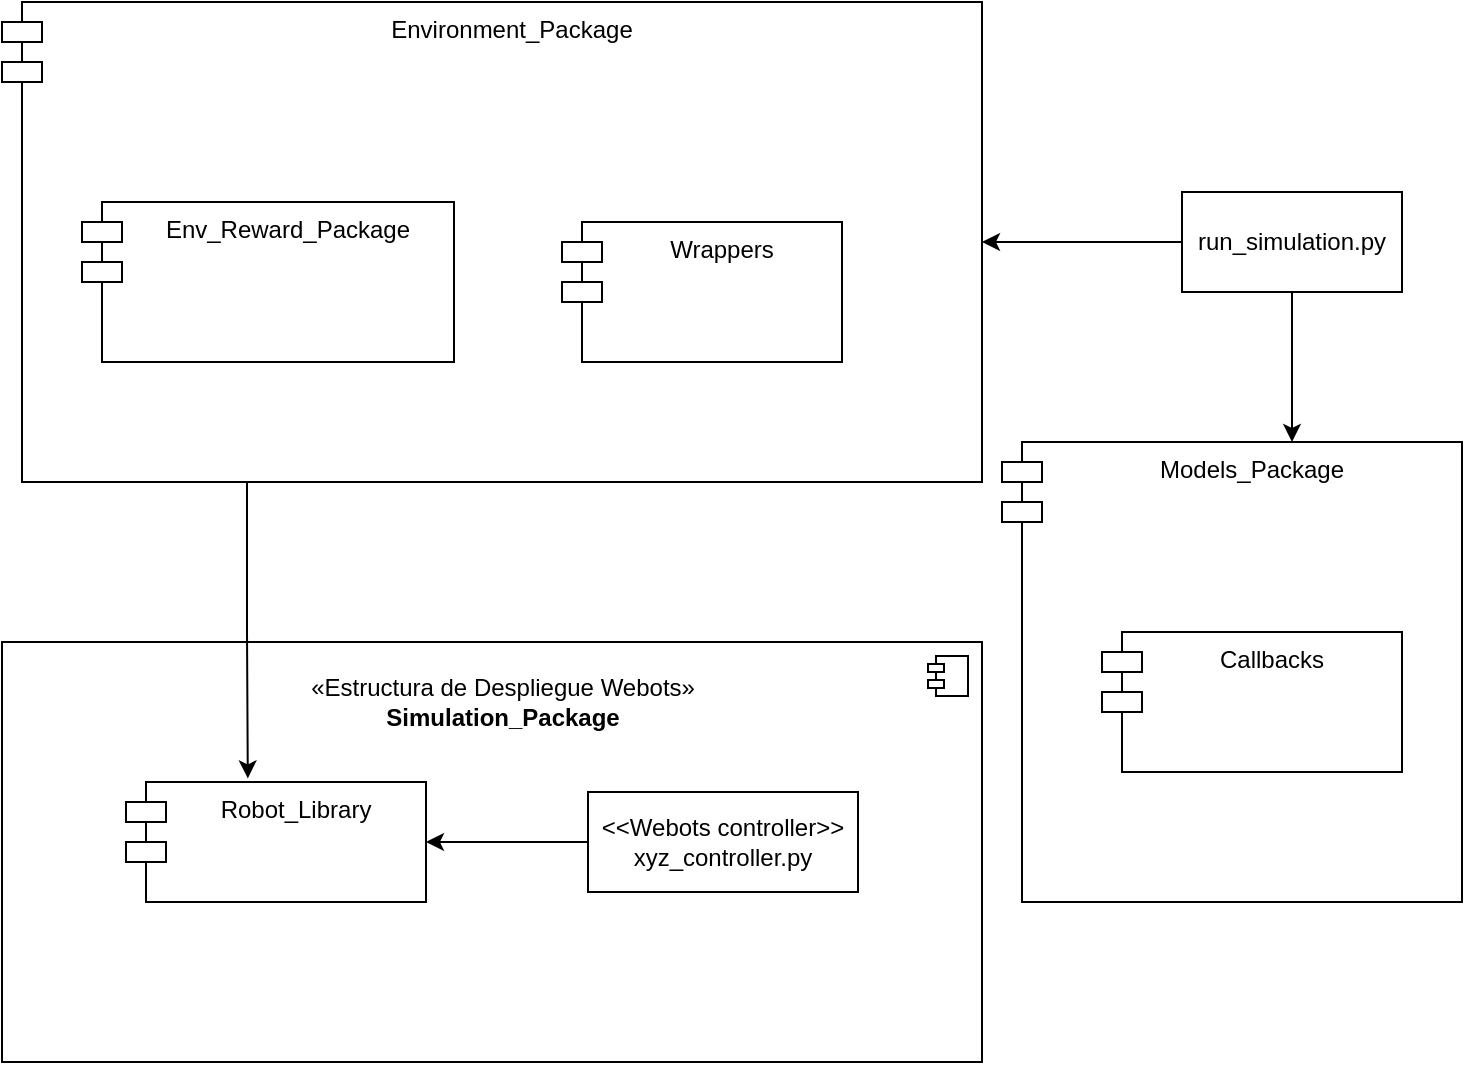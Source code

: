 <mxfile version="27.1.6">
  <diagram name="Page-1" id="b5b7bab2-c9e2-2cf4-8b2a-24fd1a2a6d21">
    <mxGraphModel grid="1" page="1" gridSize="10" guides="1" tooltips="1" connect="1" arrows="1" fold="1" pageScale="1" pageWidth="827" pageHeight="1169" background="none" math="0" shadow="0">
      <root>
        <mxCell id="0" />
        <mxCell id="1" parent="0" />
        <mxCell id="byCp4l1KAL_3bHdN7eHx-1" value="Environment_Package" style="shape=module;align=left;spacingLeft=20;align=center;verticalAlign=top;whiteSpace=wrap;html=1;" vertex="1" parent="1">
          <mxGeometry x="60" y="310" width="490" height="240" as="geometry" />
        </mxCell>
        <mxCell id="byCp4l1KAL_3bHdN7eHx-4" value="Models_Package" style="shape=module;align=left;spacingLeft=20;align=center;verticalAlign=top;whiteSpace=wrap;html=1;" vertex="1" parent="1">
          <mxGeometry x="560" y="530" width="230" height="230" as="geometry" />
        </mxCell>
        <mxCell id="byCp4l1KAL_3bHdN7eHx-7" value="&lt;div&gt;&lt;br&gt;&lt;/div&gt;&lt;div&gt;&lt;span style=&quot;background-color: transparent; color: light-dark(rgb(0, 0, 0), rgb(255, 255, 255));&quot;&gt;&lt;br&gt;&lt;/span&gt;&lt;/div&gt;&lt;div&gt;&lt;span style=&quot;background-color: transparent; color: light-dark(rgb(0, 0, 0), rgb(255, 255, 255));&quot;&gt;&lt;br&gt;&lt;/span&gt;&lt;/div&gt;&lt;div&gt;&lt;br&gt;&lt;/div&gt;" style="html=1;dropTarget=0;whiteSpace=wrap;" vertex="1" parent="1">
          <mxGeometry x="60" y="630" width="490" height="210" as="geometry" />
        </mxCell>
        <mxCell id="byCp4l1KAL_3bHdN7eHx-8" value="" style="shape=module;jettyWidth=8;jettyHeight=4;" vertex="1" parent="byCp4l1KAL_3bHdN7eHx-7">
          <mxGeometry x="1" width="20" height="20" relative="1" as="geometry">
            <mxPoint x="-27" y="7" as="offset" />
          </mxGeometry>
        </mxCell>
        <mxCell id="byCp4l1KAL_3bHdN7eHx-2" value="Env_Reward_Package" style="shape=module;align=left;spacingLeft=20;align=center;verticalAlign=top;whiteSpace=wrap;html=1;" vertex="1" parent="1">
          <mxGeometry x="100" y="410" width="186" height="80" as="geometry" />
        </mxCell>
        <mxCell id="byCp4l1KAL_3bHdN7eHx-14" style="edgeStyle=orthogonalEdgeStyle;rounded=0;orthogonalLoop=1;jettySize=auto;html=1;exitX=0.25;exitY=1;exitDx=0;exitDy=0;entryX=0.406;entryY=-0.03;entryDx=0;entryDy=0;entryPerimeter=0;" edge="1" parent="1" source="byCp4l1KAL_3bHdN7eHx-1" target="byCp4l1KAL_3bHdN7eHx-9">
          <mxGeometry relative="1" as="geometry">
            <Array as="points" />
            <mxPoint x="70" y="430" as="sourcePoint" />
          </mxGeometry>
        </mxCell>
        <mxCell id="byCp4l1KAL_3bHdN7eHx-3" value="Wrappers" style="shape=module;align=left;spacingLeft=20;align=center;verticalAlign=top;whiteSpace=wrap;html=1;" vertex="1" parent="1">
          <mxGeometry x="340" y="420" width="140" height="70" as="geometry" />
        </mxCell>
        <mxCell id="byCp4l1KAL_3bHdN7eHx-5" value="Callbacks" style="shape=module;align=left;spacingLeft=20;align=center;verticalAlign=top;whiteSpace=wrap;html=1;" vertex="1" parent="1">
          <mxGeometry x="610" y="625" width="150" height="70" as="geometry" />
        </mxCell>
        <mxCell id="byCp4l1KAL_3bHdN7eHx-9" value="Robot_Library" style="shape=module;align=left;spacingLeft=20;align=center;verticalAlign=top;whiteSpace=wrap;html=1;" vertex="1" parent="1">
          <mxGeometry x="122" y="700" width="150" height="60" as="geometry" />
        </mxCell>
        <mxCell id="byCp4l1KAL_3bHdN7eHx-11" style="edgeStyle=orthogonalEdgeStyle;rounded=0;orthogonalLoop=1;jettySize=auto;html=1;exitX=0;exitY=0.5;exitDx=0;exitDy=0;" edge="1" parent="1" source="byCp4l1KAL_3bHdN7eHx-10" target="byCp4l1KAL_3bHdN7eHx-1">
          <mxGeometry relative="1" as="geometry" />
        </mxCell>
        <mxCell id="byCp4l1KAL_3bHdN7eHx-13" style="edgeStyle=orthogonalEdgeStyle;rounded=0;orthogonalLoop=1;jettySize=auto;html=1;" edge="1" parent="1" source="byCp4l1KAL_3bHdN7eHx-10" target="byCp4l1KAL_3bHdN7eHx-4">
          <mxGeometry relative="1" as="geometry">
            <Array as="points">
              <mxPoint x="705" y="510" />
              <mxPoint x="705" y="510" />
            </Array>
          </mxGeometry>
        </mxCell>
        <mxCell id="byCp4l1KAL_3bHdN7eHx-10" value="run_simulation.py" style="html=1;whiteSpace=wrap;" vertex="1" parent="1">
          <mxGeometry x="650" y="405" width="110" height="50" as="geometry" />
        </mxCell>
        <mxCell id="byCp4l1KAL_3bHdN7eHx-21" style="edgeStyle=orthogonalEdgeStyle;rounded=0;orthogonalLoop=1;jettySize=auto;html=1;exitX=0;exitY=0.5;exitDx=0;exitDy=0;" edge="1" parent="1" source="byCp4l1KAL_3bHdN7eHx-20" target="byCp4l1KAL_3bHdN7eHx-9">
          <mxGeometry relative="1" as="geometry">
            <Array as="points">
              <mxPoint x="343" y="730" />
            </Array>
          </mxGeometry>
        </mxCell>
        <mxCell id="byCp4l1KAL_3bHdN7eHx-20" value="&lt;div&gt;&amp;lt;&amp;lt;Webots controller&amp;gt;&amp;gt;&lt;/div&gt;xyz_controller.py" style="html=1;whiteSpace=wrap;" vertex="1" parent="1">
          <mxGeometry x="353" y="705" width="135" height="50" as="geometry" />
        </mxCell>
        <mxCell id="PXm3TeBNBq-P09rX6nWm-1" value="&lt;div style=&quot;text-wrap-mode: wrap;&quot;&gt;&lt;div&gt;&lt;span style=&quot;background-color: transparent; color: light-dark(rgb(0, 0, 0), rgb(255, 255, 255));&quot;&gt;«Estructura de Despliegue Webots»&lt;/span&gt;&lt;/div&gt;&lt;div&gt;&lt;b style=&quot;background-color: transparent; color: light-dark(rgb(0, 0, 0), rgb(255, 255, 255));&quot;&gt;Simulation_Package&lt;/b&gt;&lt;/div&gt;&lt;/div&gt;" style="text;html=1;align=center;verticalAlign=middle;resizable=0;points=[];autosize=1;strokeColor=none;fillColor=none;perimeterSpacing=2;" vertex="1" parent="1">
          <mxGeometry x="200" y="640" width="220" height="40" as="geometry" />
        </mxCell>
      </root>
    </mxGraphModel>
  </diagram>
</mxfile>
